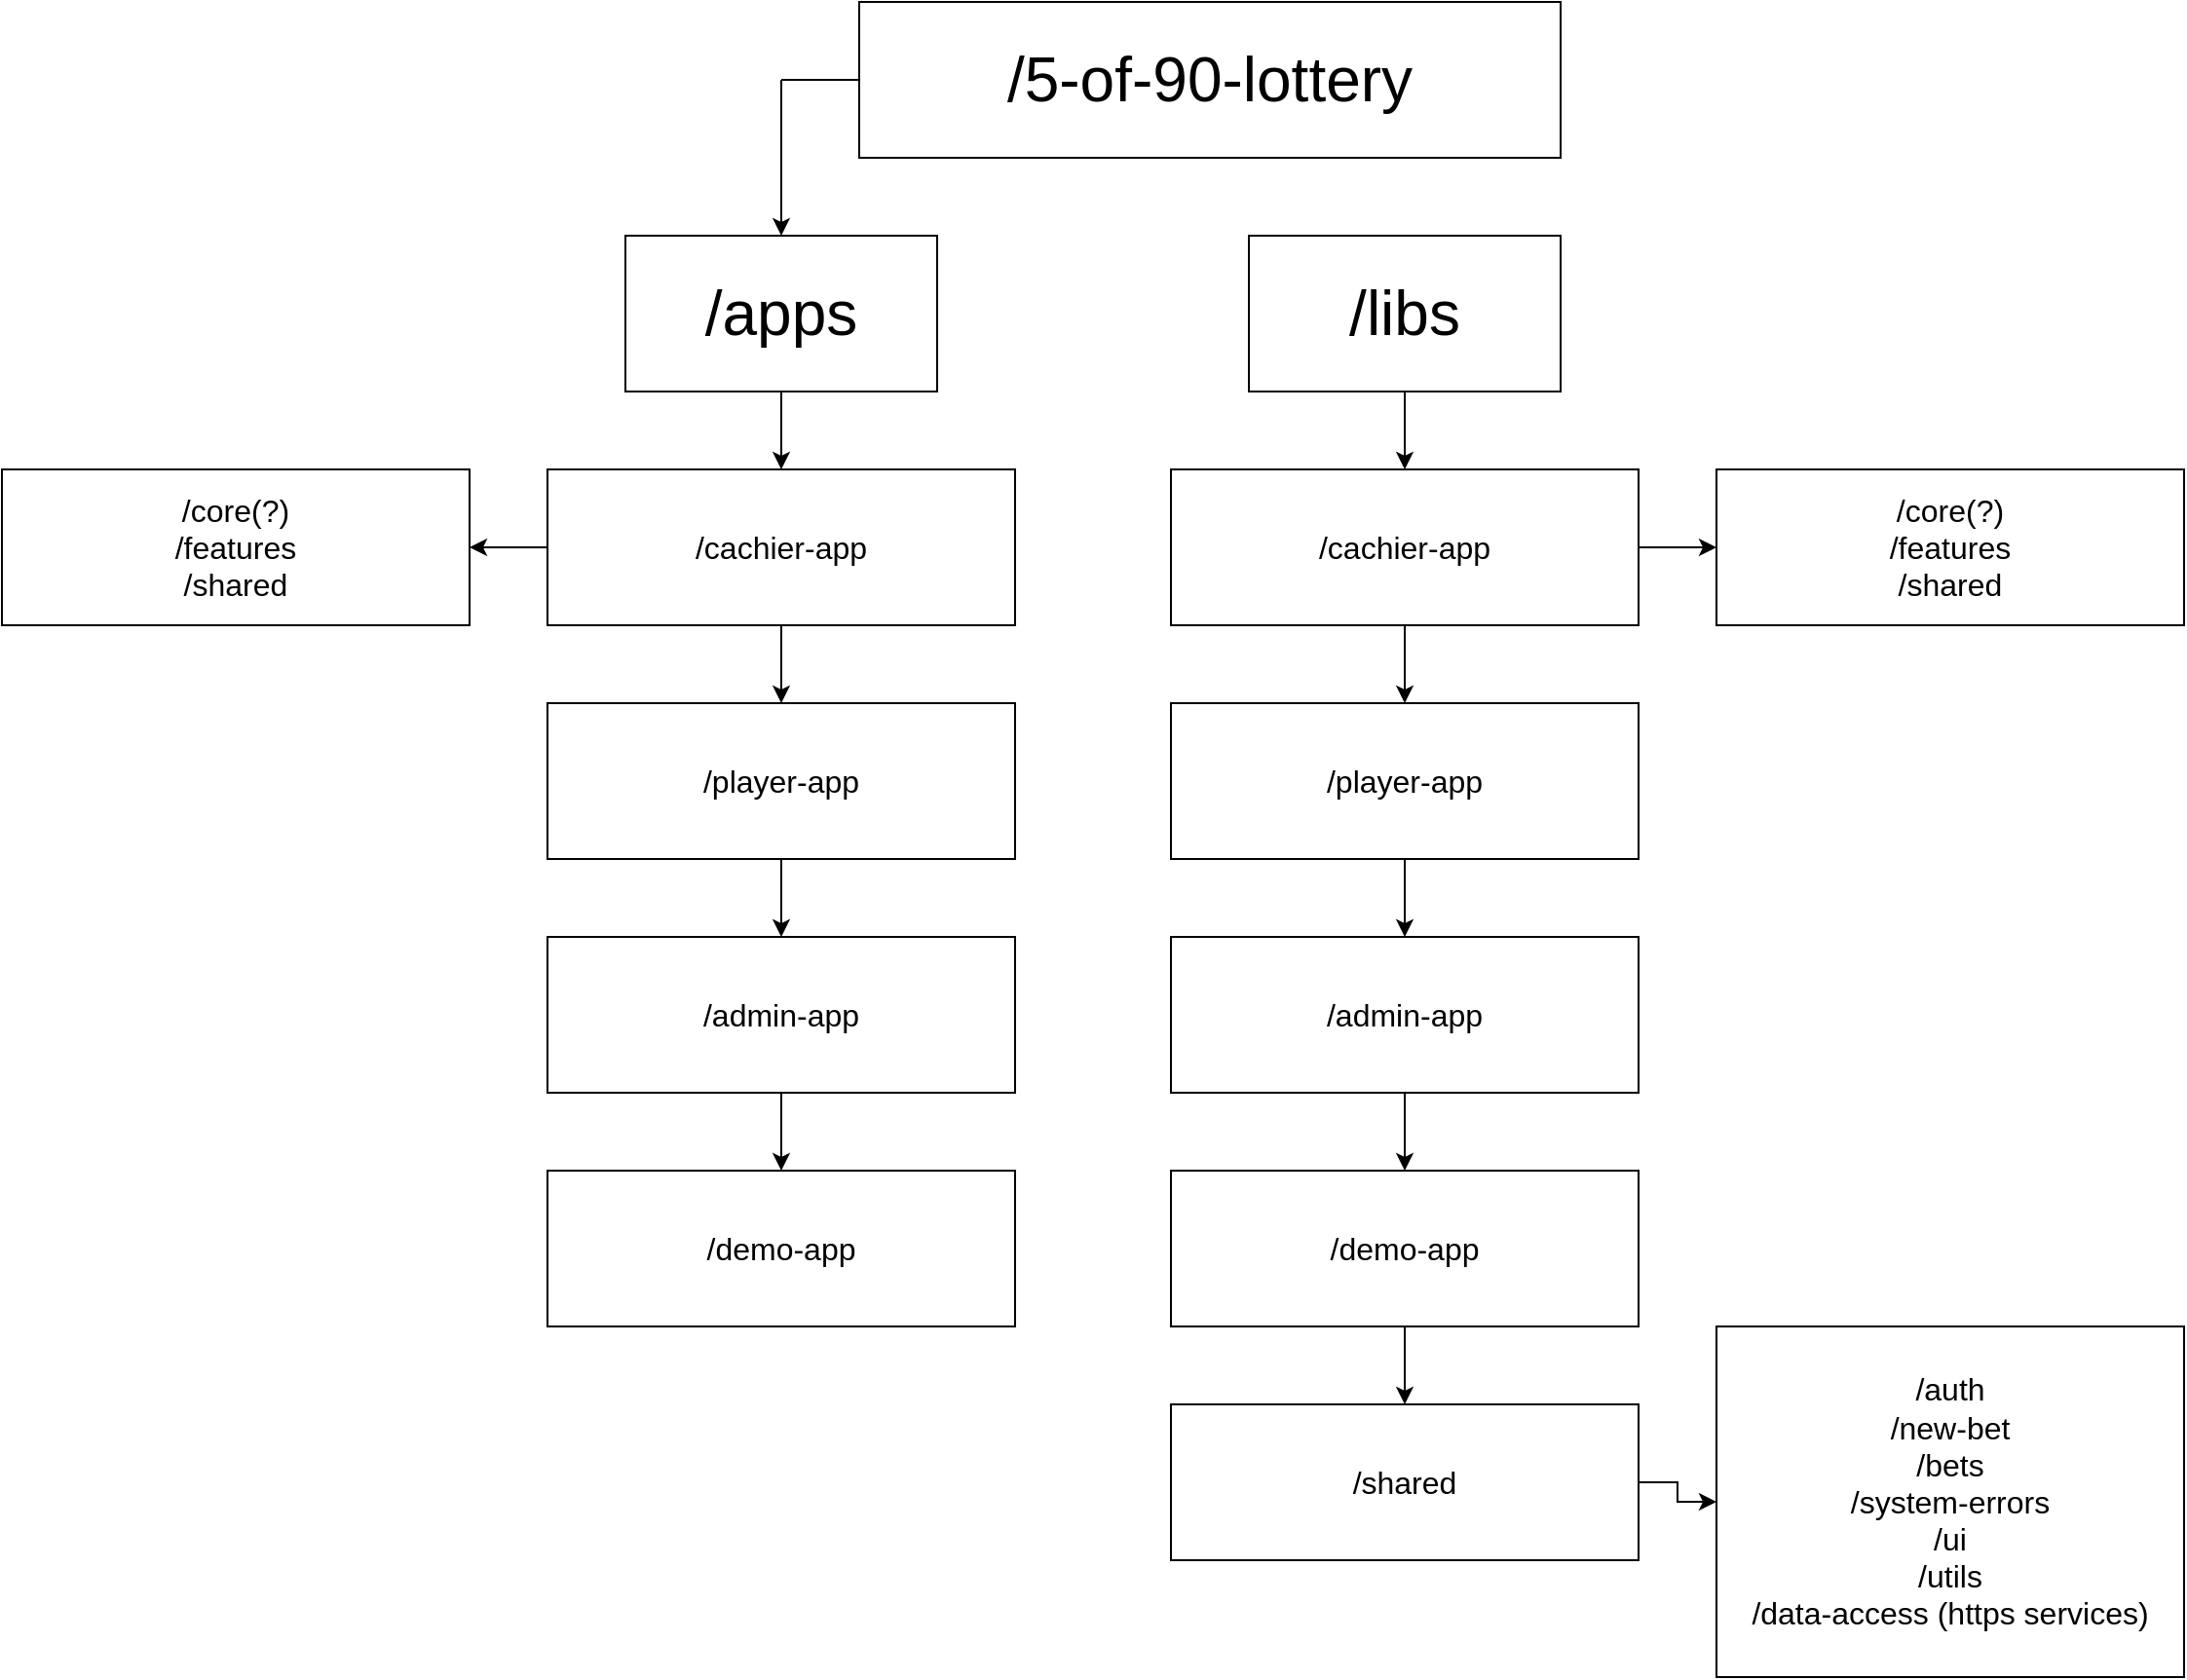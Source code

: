 <mxfile version="20.5.3" type="github">
  <diagram id="5p-GB2h_ZleM5W-Bud-h" name="Страница 1">
    <mxGraphModel dx="2253" dy="705" grid="1" gridSize="10" guides="1" tooltips="1" connect="1" arrows="1" fold="1" page="1" pageScale="1" pageWidth="827" pageHeight="1169" math="0" shadow="0">
      <root>
        <mxCell id="0" />
        <mxCell id="1" parent="0" />
        <mxCell id="kpOFEtIAuIt60Vqkzhj3-1" value="&lt;font style=&quot;font-size: 32px;&quot;&gt;/5-of-90-lottery&lt;/font&gt;" style="rounded=0;whiteSpace=wrap;html=1;" vertex="1" parent="1">
          <mxGeometry x="280" y="40" width="360" height="80" as="geometry" />
        </mxCell>
        <mxCell id="kpOFEtIAuIt60Vqkzhj3-13" style="edgeStyle=orthogonalEdgeStyle;rounded=0;orthogonalLoop=1;jettySize=auto;html=1;exitX=0.5;exitY=1;exitDx=0;exitDy=0;entryX=0.5;entryY=0;entryDx=0;entryDy=0;fontSize=16;" edge="1" parent="1" source="kpOFEtIAuIt60Vqkzhj3-2" target="kpOFEtIAuIt60Vqkzhj3-6">
          <mxGeometry relative="1" as="geometry" />
        </mxCell>
        <mxCell id="kpOFEtIAuIt60Vqkzhj3-2" value="&lt;font style=&quot;font-size: 32px;&quot;&gt;/apps&lt;/font&gt;" style="rounded=0;whiteSpace=wrap;html=1;" vertex="1" parent="1">
          <mxGeometry x="160" y="160" width="160" height="80" as="geometry" />
        </mxCell>
        <mxCell id="kpOFEtIAuIt60Vqkzhj3-26" style="edgeStyle=orthogonalEdgeStyle;rounded=0;orthogonalLoop=1;jettySize=auto;html=1;entryX=0.5;entryY=0;entryDx=0;entryDy=0;fontSize=16;" edge="1" parent="1" source="kpOFEtIAuIt60Vqkzhj3-3" target="kpOFEtIAuIt60Vqkzhj3-20">
          <mxGeometry relative="1" as="geometry" />
        </mxCell>
        <mxCell id="kpOFEtIAuIt60Vqkzhj3-3" value="&lt;font style=&quot;font-size: 32px;&quot;&gt;/libs&lt;/font&gt;" style="rounded=0;whiteSpace=wrap;html=1;" vertex="1" parent="1">
          <mxGeometry x="480" y="160" width="160" height="80" as="geometry" />
        </mxCell>
        <mxCell id="kpOFEtIAuIt60Vqkzhj3-4" value="" style="endArrow=classic;html=1;rounded=0;fontSize=32;entryX=0.5;entryY=0;entryDx=0;entryDy=0;" edge="1" parent="1" target="kpOFEtIAuIt60Vqkzhj3-2">
          <mxGeometry width="50" height="50" relative="1" as="geometry">
            <mxPoint x="240" y="80" as="sourcePoint" />
            <mxPoint x="440" y="250" as="targetPoint" />
          </mxGeometry>
        </mxCell>
        <mxCell id="kpOFEtIAuIt60Vqkzhj3-5" value="" style="endArrow=none;html=1;rounded=0;fontSize=32;entryX=0;entryY=0.5;entryDx=0;entryDy=0;" edge="1" parent="1" target="kpOFEtIAuIt60Vqkzhj3-1">
          <mxGeometry width="50" height="50" relative="1" as="geometry">
            <mxPoint x="240" y="80" as="sourcePoint" />
            <mxPoint x="440" y="250" as="targetPoint" />
          </mxGeometry>
        </mxCell>
        <mxCell id="kpOFEtIAuIt60Vqkzhj3-14" style="edgeStyle=orthogonalEdgeStyle;rounded=0;orthogonalLoop=1;jettySize=auto;html=1;exitX=0.5;exitY=1;exitDx=0;exitDy=0;entryX=0.5;entryY=0;entryDx=0;entryDy=0;fontSize=16;" edge="1" parent="1" source="kpOFEtIAuIt60Vqkzhj3-6" target="kpOFEtIAuIt60Vqkzhj3-10">
          <mxGeometry relative="1" as="geometry" />
        </mxCell>
        <mxCell id="kpOFEtIAuIt60Vqkzhj3-19" style="edgeStyle=orthogonalEdgeStyle;rounded=0;orthogonalLoop=1;jettySize=auto;html=1;entryX=1;entryY=0.5;entryDx=0;entryDy=0;fontSize=16;" edge="1" parent="1" source="kpOFEtIAuIt60Vqkzhj3-6" target="kpOFEtIAuIt60Vqkzhj3-18">
          <mxGeometry relative="1" as="geometry" />
        </mxCell>
        <mxCell id="kpOFEtIAuIt60Vqkzhj3-6" value="&lt;font style=&quot;font-size: 16px;&quot;&gt;/cachier-app&lt;/font&gt;" style="rounded=0;whiteSpace=wrap;html=1;" vertex="1" parent="1">
          <mxGeometry x="120" y="280" width="240" height="80" as="geometry" />
        </mxCell>
        <mxCell id="kpOFEtIAuIt60Vqkzhj3-15" style="edgeStyle=orthogonalEdgeStyle;rounded=0;orthogonalLoop=1;jettySize=auto;html=1;exitX=0.5;exitY=1;exitDx=0;exitDy=0;entryX=0.5;entryY=0;entryDx=0;entryDy=0;fontSize=16;" edge="1" parent="1" source="kpOFEtIAuIt60Vqkzhj3-10" target="kpOFEtIAuIt60Vqkzhj3-11">
          <mxGeometry relative="1" as="geometry" />
        </mxCell>
        <mxCell id="kpOFEtIAuIt60Vqkzhj3-10" value="&lt;font style=&quot;font-size: 16px;&quot;&gt;/player-app&lt;/font&gt;" style="rounded=0;whiteSpace=wrap;html=1;" vertex="1" parent="1">
          <mxGeometry x="120" y="400" width="240" height="80" as="geometry" />
        </mxCell>
        <mxCell id="kpOFEtIAuIt60Vqkzhj3-16" style="edgeStyle=orthogonalEdgeStyle;rounded=0;orthogonalLoop=1;jettySize=auto;html=1;exitX=0.5;exitY=1;exitDx=0;exitDy=0;entryX=0.5;entryY=0;entryDx=0;entryDy=0;fontSize=16;" edge="1" parent="1" source="kpOFEtIAuIt60Vqkzhj3-11" target="kpOFEtIAuIt60Vqkzhj3-12">
          <mxGeometry relative="1" as="geometry" />
        </mxCell>
        <mxCell id="kpOFEtIAuIt60Vqkzhj3-11" value="&lt;font style=&quot;font-size: 16px;&quot;&gt;/admin-app&lt;/font&gt;" style="rounded=0;whiteSpace=wrap;html=1;" vertex="1" parent="1">
          <mxGeometry x="120" y="520" width="240" height="80" as="geometry" />
        </mxCell>
        <mxCell id="kpOFEtIAuIt60Vqkzhj3-12" value="&lt;font style=&quot;font-size: 16px;&quot;&gt;/demo-app&lt;/font&gt;" style="rounded=0;whiteSpace=wrap;html=1;" vertex="1" parent="1">
          <mxGeometry x="120" y="640" width="240" height="80" as="geometry" />
        </mxCell>
        <mxCell id="kpOFEtIAuIt60Vqkzhj3-18" value="&lt;span style=&quot;font-size: 16px;&quot;&gt;/core(?)&lt;br&gt;/features&lt;br&gt;/shared&lt;br&gt;&lt;/span&gt;" style="rounded=0;whiteSpace=wrap;html=1;" vertex="1" parent="1">
          <mxGeometry x="-160" y="280" width="240" height="80" as="geometry" />
        </mxCell>
        <mxCell id="kpOFEtIAuIt60Vqkzhj3-27" style="edgeStyle=orthogonalEdgeStyle;rounded=0;orthogonalLoop=1;jettySize=auto;html=1;entryX=0.5;entryY=0;entryDx=0;entryDy=0;fontSize=16;" edge="1" parent="1" source="kpOFEtIAuIt60Vqkzhj3-20" target="kpOFEtIAuIt60Vqkzhj3-21">
          <mxGeometry relative="1" as="geometry" />
        </mxCell>
        <mxCell id="kpOFEtIAuIt60Vqkzhj3-35" value="" style="edgeStyle=orthogonalEdgeStyle;rounded=0;orthogonalLoop=1;jettySize=auto;html=1;fontSize=16;" edge="1" parent="1" source="kpOFEtIAuIt60Vqkzhj3-20" target="kpOFEtIAuIt60Vqkzhj3-34">
          <mxGeometry relative="1" as="geometry" />
        </mxCell>
        <mxCell id="kpOFEtIAuIt60Vqkzhj3-20" value="&lt;span style=&quot;font-size: 16px;&quot;&gt;/cachier-app&lt;/span&gt;&lt;span style=&quot;font-size: 16px;&quot;&gt;&lt;br&gt;&lt;/span&gt;" style="rounded=0;whiteSpace=wrap;html=1;" vertex="1" parent="1">
          <mxGeometry x="440" y="280" width="240" height="80" as="geometry" />
        </mxCell>
        <mxCell id="kpOFEtIAuIt60Vqkzhj3-28" style="edgeStyle=orthogonalEdgeStyle;rounded=0;orthogonalLoop=1;jettySize=auto;html=1;entryX=0.5;entryY=0;entryDx=0;entryDy=0;fontSize=16;" edge="1" parent="1" source="kpOFEtIAuIt60Vqkzhj3-21" target="kpOFEtIAuIt60Vqkzhj3-22">
          <mxGeometry relative="1" as="geometry" />
        </mxCell>
        <mxCell id="kpOFEtIAuIt60Vqkzhj3-21" value="&lt;font style=&quot;font-size: 16px;&quot;&gt;/player-app&lt;/font&gt;" style="rounded=0;whiteSpace=wrap;html=1;" vertex="1" parent="1">
          <mxGeometry x="440" y="400" width="240" height="80" as="geometry" />
        </mxCell>
        <mxCell id="kpOFEtIAuIt60Vqkzhj3-29" style="edgeStyle=orthogonalEdgeStyle;rounded=0;orthogonalLoop=1;jettySize=auto;html=1;entryX=0.5;entryY=0;entryDx=0;entryDy=0;fontSize=16;" edge="1" parent="1" source="kpOFEtIAuIt60Vqkzhj3-22" target="kpOFEtIAuIt60Vqkzhj3-23">
          <mxGeometry relative="1" as="geometry" />
        </mxCell>
        <mxCell id="kpOFEtIAuIt60Vqkzhj3-22" value="&lt;font style=&quot;font-size: 16px;&quot;&gt;/admin-app&lt;/font&gt;" style="rounded=0;whiteSpace=wrap;html=1;" vertex="1" parent="1">
          <mxGeometry x="440" y="520" width="240" height="80" as="geometry" />
        </mxCell>
        <mxCell id="kpOFEtIAuIt60Vqkzhj3-30" value="" style="edgeStyle=orthogonalEdgeStyle;rounded=0;orthogonalLoop=1;jettySize=auto;html=1;fontSize=16;" edge="1" parent="1" source="kpOFEtIAuIt60Vqkzhj3-23" target="kpOFEtIAuIt60Vqkzhj3-25">
          <mxGeometry relative="1" as="geometry" />
        </mxCell>
        <mxCell id="kpOFEtIAuIt60Vqkzhj3-23" value="&lt;font style=&quot;font-size: 16px;&quot;&gt;/demo-app&lt;/font&gt;" style="rounded=0;whiteSpace=wrap;html=1;" vertex="1" parent="1">
          <mxGeometry x="440" y="640" width="240" height="80" as="geometry" />
        </mxCell>
        <mxCell id="kpOFEtIAuIt60Vqkzhj3-33" value="" style="edgeStyle=orthogonalEdgeStyle;rounded=0;orthogonalLoop=1;jettySize=auto;html=1;fontSize=16;" edge="1" parent="1" source="kpOFEtIAuIt60Vqkzhj3-25" target="kpOFEtIAuIt60Vqkzhj3-31">
          <mxGeometry relative="1" as="geometry" />
        </mxCell>
        <mxCell id="kpOFEtIAuIt60Vqkzhj3-25" value="&lt;font style=&quot;font-size: 16px;&quot;&gt;/shared&lt;/font&gt;" style="rounded=0;whiteSpace=wrap;html=1;" vertex="1" parent="1">
          <mxGeometry x="440" y="760" width="240" height="80" as="geometry" />
        </mxCell>
        <mxCell id="kpOFEtIAuIt60Vqkzhj3-31" value="&lt;span style=&quot;font-size: 16px;&quot;&gt;/auth&lt;br&gt;/new-bet&lt;br&gt;/bets&lt;br&gt;/system-errors&lt;br&gt;/ui&lt;br&gt;/utils&lt;br&gt;/data-access (https services)&lt;br&gt;&lt;/span&gt;" style="rounded=0;whiteSpace=wrap;html=1;" vertex="1" parent="1">
          <mxGeometry x="720" y="720" width="240" height="180" as="geometry" />
        </mxCell>
        <mxCell id="kpOFEtIAuIt60Vqkzhj3-34" value="&lt;span style=&quot;font-size: 16px;&quot;&gt;/core(?)&lt;br&gt;/features&lt;br&gt;/shared&lt;br&gt;&lt;/span&gt;" style="rounded=0;whiteSpace=wrap;html=1;" vertex="1" parent="1">
          <mxGeometry x="720" y="280" width="240" height="80" as="geometry" />
        </mxCell>
      </root>
    </mxGraphModel>
  </diagram>
</mxfile>
